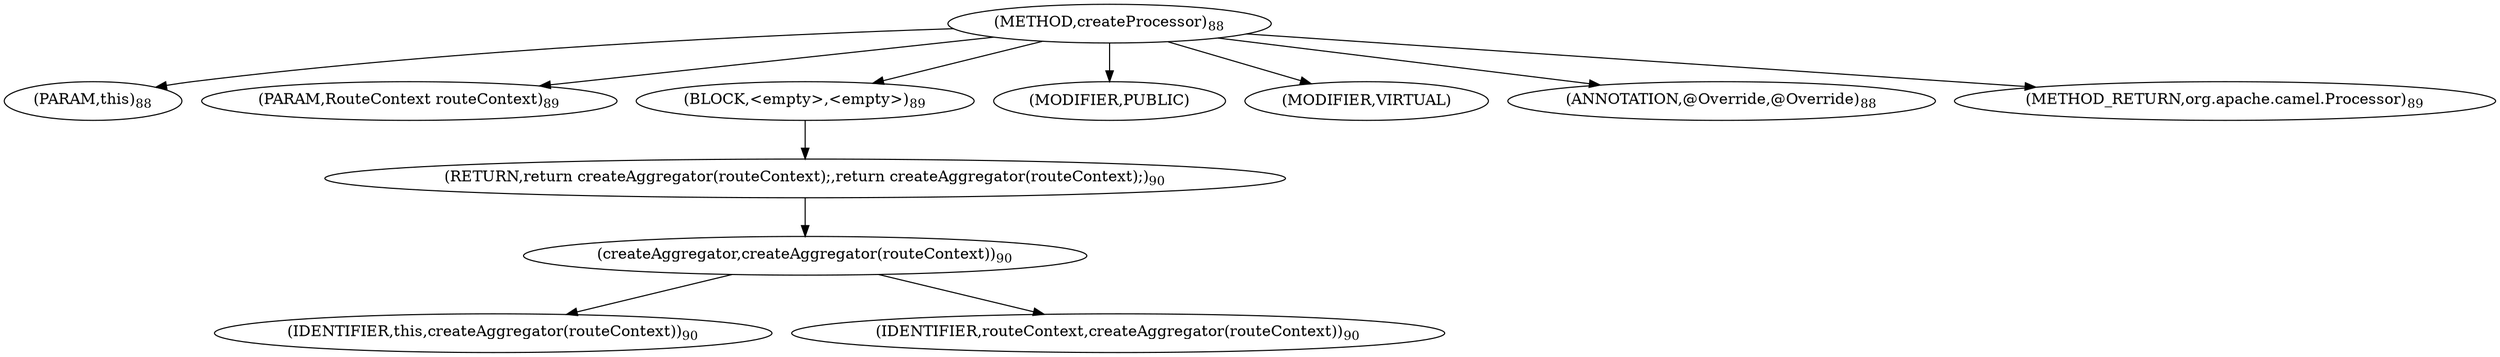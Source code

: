 digraph "createProcessor" {  
"217" [label = <(METHOD,createProcessor)<SUB>88</SUB>> ]
"14" [label = <(PARAM,this)<SUB>88</SUB>> ]
"218" [label = <(PARAM,RouteContext routeContext)<SUB>89</SUB>> ]
"219" [label = <(BLOCK,&lt;empty&gt;,&lt;empty&gt;)<SUB>89</SUB>> ]
"220" [label = <(RETURN,return createAggregator(routeContext);,return createAggregator(routeContext);)<SUB>90</SUB>> ]
"221" [label = <(createAggregator,createAggregator(routeContext))<SUB>90</SUB>> ]
"13" [label = <(IDENTIFIER,this,createAggregator(routeContext))<SUB>90</SUB>> ]
"222" [label = <(IDENTIFIER,routeContext,createAggregator(routeContext))<SUB>90</SUB>> ]
"223" [label = <(MODIFIER,PUBLIC)> ]
"224" [label = <(MODIFIER,VIRTUAL)> ]
"225" [label = <(ANNOTATION,@Override,@Override)<SUB>88</SUB>> ]
"226" [label = <(METHOD_RETURN,org.apache.camel.Processor)<SUB>89</SUB>> ]
  "217" -> "14" 
  "217" -> "218" 
  "217" -> "219" 
  "217" -> "223" 
  "217" -> "224" 
  "217" -> "225" 
  "217" -> "226" 
  "219" -> "220" 
  "220" -> "221" 
  "221" -> "13" 
  "221" -> "222" 
}
